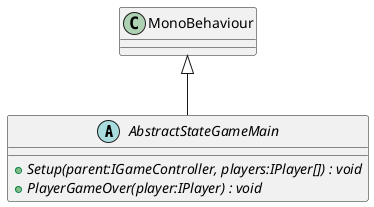 @startuml
abstract class AbstractStateGameMain {
    + {abstract} Setup(parent:IGameController, players:IPlayer[]) : void
    + {abstract} PlayerGameOver(player:IPlayer) : void
}
MonoBehaviour <|-- AbstractStateGameMain
@enduml
